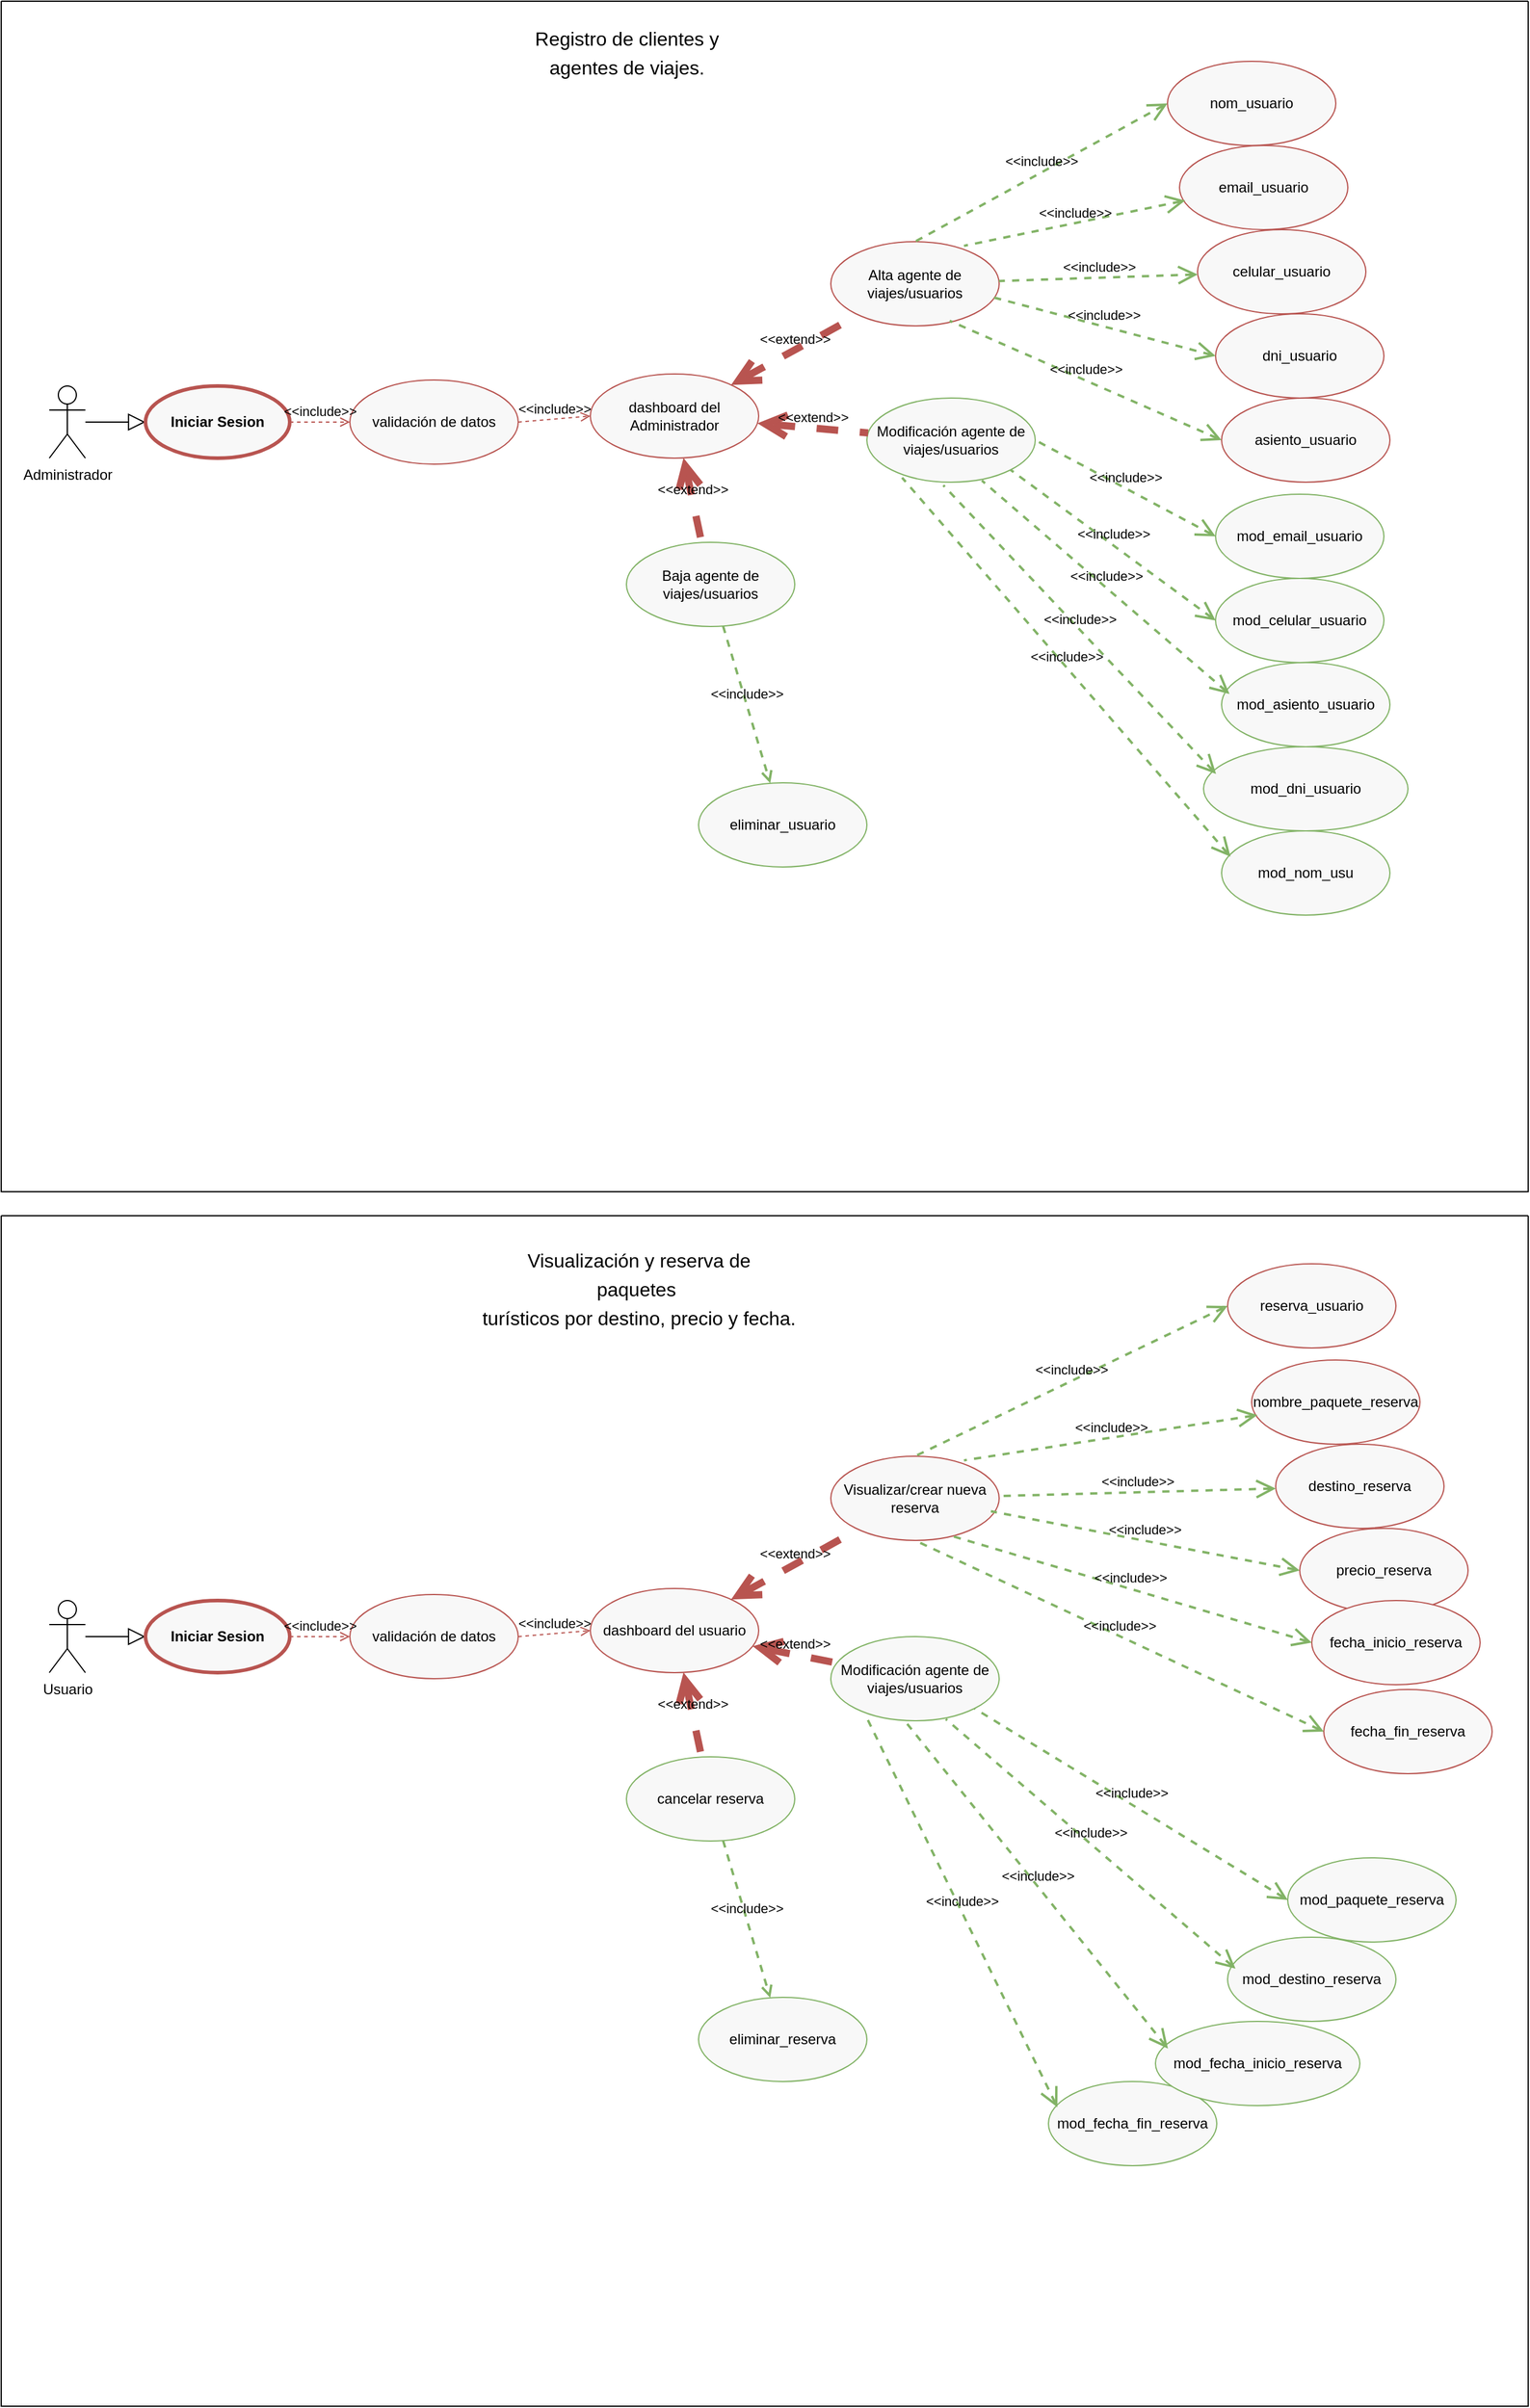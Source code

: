 <mxfile version="26.2.2">
  <diagram name="Página-1" id="8isL4cLszHmbrMv80ySs">
    <mxGraphModel dx="2678" dy="1563" grid="1" gridSize="10" guides="1" tooltips="1" connect="1" arrows="1" fold="1" page="1" pageScale="1" pageWidth="1169" pageHeight="827" math="0" shadow="0">
      <root>
        <mxCell id="0" />
        <mxCell id="1" parent="0" />
        <mxCell id="1C6wfMV_7ukv7tD5FDH1-3" value="asiento_usuario" style="ellipse;whiteSpace=wrap;html=1;fillColor=#F8F8F8;strokeColor=#b85450;" vertex="1" parent="1">
          <mxGeometry x="165" y="130" width="140" height="70" as="geometry" />
        </mxCell>
        <mxCell id="1C6wfMV_7ukv7tD5FDH1-4" value="mod_nom_usu" style="ellipse;whiteSpace=wrap;html=1;fillColor=#F8F8F8;strokeColor=#82b366;" vertex="1" parent="1">
          <mxGeometry x="165" y="490" width="140" height="70" as="geometry" />
        </mxCell>
        <mxCell id="1C6wfMV_7ukv7tD5FDH1-5" value="mod_email_usuario" style="ellipse;whiteSpace=wrap;html=1;fillColor=#F8F8F8;strokeColor=#82b366;" vertex="1" parent="1">
          <mxGeometry x="160" y="210" width="140" height="70" as="geometry" />
        </mxCell>
        <mxCell id="1C6wfMV_7ukv7tD5FDH1-6" value="mod_celular_usuario" style="ellipse;whiteSpace=wrap;html=1;fillColor=#F8F8F8;strokeColor=#82b366;" vertex="1" parent="1">
          <mxGeometry x="160" y="280" width="140" height="70" as="geometry" />
        </mxCell>
        <mxCell id="1C6wfMV_7ukv7tD5FDH1-7" value="mod_&lt;span style=&quot;color: rgba(0, 0, 0, 0); font-family: monospace; font-size: 0px; text-align: start; text-wrap-mode: nowrap;&quot;&gt;%3CmxGraphModel%3E%3Croot%3E%3CmxCell%20id%3D%220%22%2F%3E%3CmxCell%20id%3D%221%22%20parent%3D%220%22%2F%3E%3CmxCell%20id%3D%222%22%20value%3D%22ver_asientos_disponibles%22%20style%3D%22ellipse%3BwhiteSpace%3Dwrap%3Bhtml%3D1%3B%22%20vertex%3D%221%22%20parent%3D%221%22%3E%3CmxGeometry%20x%3D%22200%22%20y%3D%22860%22%20width%3D%22140%22%20height%3D%2270%22%20as%3D%22geometry%22%2F%3E%3C%2FmxCell%3E%3CmxCell%20id%3D%223%22%20value%3D%22%26amp%3Blt%3B%26amp%3Blt%3Binclude%26amp%3Bgt%3B%26amp%3Bgt%3B%22%20style%3D%22html%3D1%3BverticalAlign%3Dbottom%3BlabelBackgroundColor%3Dnone%3BendArrow%3Dopen%3BendFill%3D0%3Bdashed%3D1%3Brounded%3D0%3BexitX%3D0%3BexitY%3D0.5%3BexitDx%3D0%3BexitDy%3D0%3BentryX%3D1%3BentryY%3D0.5%3BentryDx%3D0%3BentryDy%3D0%3B%22%20edge%3D%221%22%20source%3D%222%22%20parent%3D%221%22%3E%3CmxGeometry%20width%3D%22160%22%20relative%3D%221%22%20as%3D%22geometry%22%3E%3CmxPoint%20x%3D%22-190%22%20y%3D%22730%22%20as%3D%22sourcePoint%22%2F%3E%3CmxPoint%20x%3D%22110%22%20y%3D%22865%22%20as%3D%22targetPoint%22%2F%3E%3C%2FmxGeometry%3E%3C%2FmxCell%3E%3C%2Froot%3E%3C%2FmxGraphModel%3E&lt;/span&gt;asiento_usuario" style="ellipse;whiteSpace=wrap;html=1;fillColor=#F8F8F8;strokeColor=#82b366;" vertex="1" parent="1">
          <mxGeometry x="165" y="350" width="140" height="70" as="geometry" />
        </mxCell>
        <mxCell id="1C6wfMV_7ukv7tD5FDH1-8" value="mod_dni_usuario" style="ellipse;whiteSpace=wrap;html=1;fillColor=#F8F8F8;strokeColor=#82b366;" vertex="1" parent="1">
          <mxGeometry x="150" y="420" width="170" height="70" as="geometry" />
        </mxCell>
        <mxCell id="1C6wfMV_7ukv7tD5FDH1-44" value="nom_usuario" style="ellipse;whiteSpace=wrap;html=1;fillColor=#F8F8F8;strokeColor=#b85450;" vertex="1" parent="1">
          <mxGeometry x="120" y="-150" width="140" height="70" as="geometry" />
        </mxCell>
        <mxCell id="1C6wfMV_7ukv7tD5FDH1-45" value="email_usuario" style="ellipse;whiteSpace=wrap;html=1;fillColor=#F8F8F8;strokeColor=#b85450;" vertex="1" parent="1">
          <mxGeometry x="130" y="-80" width="140" height="70" as="geometry" />
        </mxCell>
        <mxCell id="1C6wfMV_7ukv7tD5FDH1-47" value="celular_usuario" style="ellipse;whiteSpace=wrap;html=1;fillColor=#F8F8F8;strokeColor=#b85450;" vertex="1" parent="1">
          <mxGeometry x="145" y="-10" width="140" height="70" as="geometry" />
        </mxCell>
        <mxCell id="1C6wfMV_7ukv7tD5FDH1-49" value="dni_usuario" style="ellipse;whiteSpace=wrap;html=1;fillColor=#F8F8F8;strokeColor=#b85450;" vertex="1" parent="1">
          <mxGeometry x="160" y="60" width="140" height="70" as="geometry" />
        </mxCell>
        <mxCell id="1C6wfMV_7ukv7tD5FDH1-61" value="" style="edgeStyle=none;html=1;endArrow=block;endFill=0;endSize=12;verticalAlign=bottom;rounded=0;entryX=0;entryY=0.5;entryDx=0;entryDy=0;" edge="1" parent="1" source="1C6wfMV_7ukv7tD5FDH1-63" target="1C6wfMV_7ukv7tD5FDH1-60">
          <mxGeometry width="160" relative="1" as="geometry">
            <mxPoint x="-770" y="300" as="sourcePoint" />
            <mxPoint x="-610" y="300" as="targetPoint" />
          </mxGeometry>
        </mxCell>
        <mxCell id="1C6wfMV_7ukv7tD5FDH1-63" value="Administrador" style="shape=umlActor;html=1;verticalLabelPosition=bottom;verticalAlign=top;align=center;" vertex="1" parent="1">
          <mxGeometry x="-810" y="120" width="30" height="60" as="geometry" />
        </mxCell>
        <mxCell id="1C6wfMV_7ukv7tD5FDH1-64" value="" style="swimlane;startSize=0;fillColor=#FFFFFF;" vertex="1" parent="1">
          <mxGeometry x="-850" y="-200" width="1270" height="990" as="geometry" />
        </mxCell>
        <mxCell id="1C6wfMV_7ukv7tD5FDH1-60" value="Iniciar Sesion" style="shape=ellipse;html=1;strokeWidth=3;fontStyle=1;whiteSpace=wrap;align=center;perimeter=ellipsePerimeter;fillColor=#F8F8F8;strokeColor=#b85450;" vertex="1" parent="1C6wfMV_7ukv7tD5FDH1-64">
          <mxGeometry x="120" y="320" width="120" height="60" as="geometry" />
        </mxCell>
        <mxCell id="1C6wfMV_7ukv7tD5FDH1-52" value="validación de datos" style="ellipse;whiteSpace=wrap;html=1;fillColor=#F8F8F8;strokeColor=#b85450;" vertex="1" parent="1C6wfMV_7ukv7tD5FDH1-64">
          <mxGeometry x="290" y="315" width="140" height="70" as="geometry" />
        </mxCell>
        <mxCell id="1C6wfMV_7ukv7tD5FDH1-53" value="&amp;lt;&amp;lt;include&amp;gt;&amp;gt;" style="edgeStyle=none;html=1;endArrow=open;verticalAlign=bottom;dashed=1;labelBackgroundColor=none;rounded=0;exitX=1;exitY=0.5;exitDx=0;exitDy=0;entryX=0;entryY=0.5;entryDx=0;entryDy=0;fillColor=#F8F0ED;strokeColor=#b85450;" edge="1" parent="1C6wfMV_7ukv7tD5FDH1-64" source="1C6wfMV_7ukv7tD5FDH1-60" target="1C6wfMV_7ukv7tD5FDH1-52">
          <mxGeometry width="160" relative="1" as="geometry">
            <mxPoint x="340" y="520" as="sourcePoint" />
            <mxPoint x="500" y="520" as="targetPoint" />
          </mxGeometry>
        </mxCell>
        <mxCell id="1C6wfMV_7ukv7tD5FDH1-55" value="dashboard del Administrador" style="ellipse;whiteSpace=wrap;html=1;fillColor=#F8F8F8;strokeColor=#b85450;" vertex="1" parent="1C6wfMV_7ukv7tD5FDH1-64">
          <mxGeometry x="490" y="310" width="140" height="70" as="geometry" />
        </mxCell>
        <mxCell id="1C6wfMV_7ukv7tD5FDH1-54" value="&amp;lt;&amp;lt;include&amp;gt;&amp;gt;" style="edgeStyle=none;html=1;endArrow=open;verticalAlign=bottom;dashed=1;labelBackgroundColor=none;rounded=0;exitX=1;exitY=0.5;exitDx=0;exitDy=0;entryX=0;entryY=0.5;entryDx=0;entryDy=0;fillColor=#F8F0ED;strokeColor=#b85450;" edge="1" parent="1C6wfMV_7ukv7tD5FDH1-64" source="1C6wfMV_7ukv7tD5FDH1-52" target="1C6wfMV_7ukv7tD5FDH1-55">
          <mxGeometry width="160" relative="1" as="geometry">
            <mxPoint x="460" y="450" as="sourcePoint" />
            <mxPoint x="620" y="450" as="targetPoint" />
          </mxGeometry>
        </mxCell>
        <mxCell id="1C6wfMV_7ukv7tD5FDH1-9" value="eliminar_usuario" style="ellipse;whiteSpace=wrap;html=1;fillColor=#F8F8F8;strokeColor=#82b366;" vertex="1" parent="1C6wfMV_7ukv7tD5FDH1-64">
          <mxGeometry x="580" y="650" width="140" height="70" as="geometry" />
        </mxCell>
        <mxCell id="1C6wfMV_7ukv7tD5FDH1-2" value="Baja agente de viajes/usuarios" style="ellipse;whiteSpace=wrap;html=1;fillColor=#F8F8F8;strokeColor=#82b366;" vertex="1" parent="1C6wfMV_7ukv7tD5FDH1-64">
          <mxGeometry x="520" y="450" width="140" height="70" as="geometry" />
        </mxCell>
        <mxCell id="1C6wfMV_7ukv7tD5FDH1-10" value="&amp;lt;&amp;lt;include&amp;gt;&amp;gt;" style="edgeStyle=none;html=1;endArrow=open;verticalAlign=bottom;dashed=1;labelBackgroundColor=none;rounded=0;fillColor=#F8F8F8;strokeColor=#82b366;strokeWidth=2;" edge="1" parent="1C6wfMV_7ukv7tD5FDH1-64" source="1C6wfMV_7ukv7tD5FDH1-2" target="1C6wfMV_7ukv7tD5FDH1-9">
          <mxGeometry width="160" relative="1" as="geometry">
            <mxPoint x="470" y="600" as="sourcePoint" />
            <mxPoint x="630" y="600" as="targetPoint" />
          </mxGeometry>
        </mxCell>
        <mxCell id="1C6wfMV_7ukv7tD5FDH1-39" value="Alta agente de viajes/usuarios" style="ellipse;whiteSpace=wrap;html=1;fillColor=#F8F8F8;strokeColor=#b85450;" vertex="1" parent="1C6wfMV_7ukv7tD5FDH1-64">
          <mxGeometry x="690" y="200" width="140" height="70" as="geometry" />
        </mxCell>
        <mxCell id="1C6wfMV_7ukv7tD5FDH1-51" value="&amp;lt;&amp;lt;extend&amp;gt;&amp;gt;" style="edgeStyle=none;html=1;startArrow=open;endArrow=none;startSize=12;verticalAlign=bottom;dashed=1;labelBackgroundColor=none;rounded=0;fillColor=#F8F0ED;strokeColor=#b85450;strokeWidth=6;" edge="1" parent="1C6wfMV_7ukv7tD5FDH1-64" source="1C6wfMV_7ukv7tD5FDH1-55" target="1C6wfMV_7ukv7tD5FDH1-39">
          <mxGeometry width="160" relative="1" as="geometry">
            <mxPoint x="460" y="470" as="sourcePoint" />
            <mxPoint x="620" y="470" as="targetPoint" />
          </mxGeometry>
        </mxCell>
        <mxCell id="1C6wfMV_7ukv7tD5FDH1-1" value="Modificación agente de&lt;div&gt;viajes/usuarios&lt;/div&gt;" style="ellipse;whiteSpace=wrap;html=1;fillColor=#F8F8F8;strokeColor=#82b366;" vertex="1" parent="1C6wfMV_7ukv7tD5FDH1-64">
          <mxGeometry x="720" y="330" width="140" height="70" as="geometry" />
        </mxCell>
        <mxCell id="1C6wfMV_7ukv7tD5FDH1-103" value="&amp;lt;&amp;lt;extend&amp;gt;&amp;gt;" style="edgeStyle=none;html=1;startArrow=open;endArrow=none;startSize=12;verticalAlign=bottom;dashed=1;labelBackgroundColor=none;rounded=0;fillColor=#F8F0ED;strokeColor=#b85450;strokeWidth=6;" edge="1" parent="1C6wfMV_7ukv7tD5FDH1-64" source="1C6wfMV_7ukv7tD5FDH1-55" target="1C6wfMV_7ukv7tD5FDH1-2">
          <mxGeometry width="160" relative="1" as="geometry">
            <mxPoint x="687" y="360" as="sourcePoint" />
            <mxPoint x="560" y="479" as="targetPoint" />
          </mxGeometry>
        </mxCell>
        <mxCell id="1C6wfMV_7ukv7tD5FDH1-104" value="&amp;lt;&amp;lt;extend&amp;gt;&amp;gt;" style="edgeStyle=none;html=1;startArrow=open;endArrow=none;startSize=12;verticalAlign=bottom;dashed=1;labelBackgroundColor=none;rounded=0;fillColor=#F8F0ED;strokeColor=#b85450;strokeWidth=6;" edge="1" parent="1C6wfMV_7ukv7tD5FDH1-64" source="1C6wfMV_7ukv7tD5FDH1-55" target="1C6wfMV_7ukv7tD5FDH1-1">
          <mxGeometry width="160" relative="1" as="geometry">
            <mxPoint x="730" y="205" as="sourcePoint" />
            <mxPoint x="603" y="324" as="targetPoint" />
          </mxGeometry>
        </mxCell>
        <mxCell id="1C6wfMV_7ukv7tD5FDH1-65" value="&lt;span style=&quot;font-size:12.0pt;mso-bidi-font-size:&lt;br/&gt;11.0pt;line-height:150%;font-family:&amp;quot;Arial&amp;quot;,sans-serif;mso-fareast-font-family:&lt;br/&gt;&amp;quot;MS Mincho&amp;quot;;mso-fareast-theme-font:minor-fareast;mso-ansi-language:EN-US;&lt;br/&gt;mso-fareast-language:EN-US;mso-bidi-language:AR-SA&quot; lang=&quot;EN-US&quot;&gt;Registro de clientes y&lt;br/&gt;agentes de viajes.&lt;/span&gt;" style="text;html=1;align=center;verticalAlign=middle;resizable=0;points=[];autosize=1;strokeColor=none;fillColor=none;" vertex="1" parent="1">
          <mxGeometry x="-420" y="-187" width="180" height="60" as="geometry" />
        </mxCell>
        <mxCell id="1C6wfMV_7ukv7tD5FDH1-14" value="&amp;lt;&amp;lt;include&amp;gt;&amp;gt;" style="edgeStyle=none;html=1;startArrow=open;endArrow=none;startSize=12;verticalAlign=bottom;dashed=1;labelBackgroundColor=none;rounded=0;fillColor=#F8F8F8;strokeColor=#82b366;strokeWidth=2;entryX=0.209;entryY=0.946;entryDx=0;entryDy=0;entryPerimeter=0;exitX=0.053;exitY=0.306;exitDx=0;exitDy=0;exitPerimeter=0;" edge="1" parent="1" source="1C6wfMV_7ukv7tD5FDH1-4" target="1C6wfMV_7ukv7tD5FDH1-1">
          <mxGeometry width="160" relative="1" as="geometry">
            <mxPoint x="-110" y="455" as="sourcePoint" />
            <mxPoint x="10" y="510" as="targetPoint" />
          </mxGeometry>
        </mxCell>
        <mxCell id="1C6wfMV_7ukv7tD5FDH1-105" value="&amp;lt;&amp;lt;include&amp;gt;&amp;gt;" style="edgeStyle=none;html=1;startArrow=open;endArrow=none;startSize=12;verticalAlign=bottom;dashed=1;labelBackgroundColor=none;rounded=0;fillColor=#F8F8F8;strokeColor=#82b366;strokeWidth=2;entryX=0.454;entryY=1.037;entryDx=0;entryDy=0;entryPerimeter=0;exitX=0.061;exitY=0.323;exitDx=0;exitDy=0;exitPerimeter=0;" edge="1" parent="1" source="1C6wfMV_7ukv7tD5FDH1-8" target="1C6wfMV_7ukv7tD5FDH1-1">
          <mxGeometry width="160" relative="1" as="geometry">
            <mxPoint x="160" y="430" as="sourcePoint" />
            <mxPoint x="-50" y="150" as="targetPoint" />
          </mxGeometry>
        </mxCell>
        <mxCell id="1C6wfMV_7ukv7tD5FDH1-106" value="&amp;lt;&amp;lt;include&amp;gt;&amp;gt;" style="edgeStyle=none;html=1;startArrow=open;endArrow=none;startSize=12;verticalAlign=bottom;dashed=1;labelBackgroundColor=none;rounded=0;fillColor=#F8F8F8;strokeColor=#82b366;strokeWidth=2;entryX=0.683;entryY=0.98;entryDx=0;entryDy=0;entryPerimeter=0;exitX=0.047;exitY=0.374;exitDx=0;exitDy=0;exitPerimeter=0;" edge="1" parent="1" source="1C6wfMV_7ukv7tD5FDH1-7" target="1C6wfMV_7ukv7tD5FDH1-1">
          <mxGeometry width="160" relative="1" as="geometry">
            <mxPoint x="263" y="515" as="sourcePoint" />
            <mxPoint y="160" as="targetPoint" />
          </mxGeometry>
        </mxCell>
        <mxCell id="1C6wfMV_7ukv7tD5FDH1-107" value="&amp;lt;&amp;lt;include&amp;gt;&amp;gt;" style="edgeStyle=none;html=1;startArrow=open;endArrow=none;startSize=12;verticalAlign=bottom;dashed=1;labelBackgroundColor=none;rounded=0;fillColor=#F8F8F8;strokeColor=#82b366;strokeWidth=2;entryX=1;entryY=1;entryDx=0;entryDy=0;exitX=0;exitY=0.5;exitDx=0;exitDy=0;" edge="1" parent="1" source="1C6wfMV_7ukv7tD5FDH1-6" target="1C6wfMV_7ukv7tD5FDH1-1">
          <mxGeometry width="160" relative="1" as="geometry">
            <mxPoint x="202" y="541" as="sourcePoint" />
            <mxPoint x="-61" y="186" as="targetPoint" />
          </mxGeometry>
        </mxCell>
        <mxCell id="1C6wfMV_7ukv7tD5FDH1-108" value="&amp;lt;&amp;lt;include&amp;gt;&amp;gt;" style="edgeStyle=none;html=1;startArrow=open;endArrow=none;startSize=12;verticalAlign=bottom;dashed=1;labelBackgroundColor=none;rounded=0;fillColor=#F8F8F8;strokeColor=#82b366;strokeWidth=2;entryX=1;entryY=0.5;entryDx=0;entryDy=0;exitX=0;exitY=0.5;exitDx=0;exitDy=0;" edge="1" parent="1" source="1C6wfMV_7ukv7tD5FDH1-5" target="1C6wfMV_7ukv7tD5FDH1-1">
          <mxGeometry width="160" relative="1" as="geometry">
            <mxPoint x="212" y="551" as="sourcePoint" />
            <mxPoint x="-51" y="196" as="targetPoint" />
          </mxGeometry>
        </mxCell>
        <mxCell id="1C6wfMV_7ukv7tD5FDH1-110" value="&amp;lt;&amp;lt;include&amp;gt;&amp;gt;" style="edgeStyle=none;html=1;startArrow=open;endArrow=none;startSize=12;verticalAlign=bottom;dashed=1;labelBackgroundColor=none;rounded=0;fillColor=#F8F8F8;strokeColor=#82b366;strokeWidth=2;entryX=0.951;entryY=0.654;entryDx=0;entryDy=0;exitX=0;exitY=0.5;exitDx=0;exitDy=0;entryPerimeter=0;" edge="1" parent="1" source="1C6wfMV_7ukv7tD5FDH1-49" target="1C6wfMV_7ukv7tD5FDH1-39">
          <mxGeometry width="160" relative="1" as="geometry">
            <mxPoint x="130" y="30" as="sourcePoint" />
            <mxPoint x="-20" y="-50" as="targetPoint" />
          </mxGeometry>
        </mxCell>
        <mxCell id="1C6wfMV_7ukv7tD5FDH1-111" value="&amp;lt;&amp;lt;include&amp;gt;&amp;gt;" style="edgeStyle=none;html=1;startArrow=open;endArrow=none;startSize=12;verticalAlign=bottom;dashed=1;labelBackgroundColor=none;rounded=0;fillColor=#F8F8F8;strokeColor=#82b366;strokeWidth=2;" edge="1" parent="1" source="1C6wfMV_7ukv7tD5FDH1-47" target="1C6wfMV_7ukv7tD5FDH1-39">
          <mxGeometry width="160" relative="1" as="geometry">
            <mxPoint x="140" y="40" as="sourcePoint" />
            <mxPoint x="-10" y="-40" as="targetPoint" />
          </mxGeometry>
        </mxCell>
        <mxCell id="1C6wfMV_7ukv7tD5FDH1-112" value="&amp;lt;&amp;lt;include&amp;gt;&amp;gt;" style="edgeStyle=none;html=1;startArrow=open;endArrow=none;startSize=12;verticalAlign=bottom;dashed=1;labelBackgroundColor=none;rounded=0;fillColor=#F8F8F8;strokeColor=#82b366;strokeWidth=2;entryX=0.706;entryY=0.94;entryDx=0;entryDy=0;exitX=0;exitY=0.5;exitDx=0;exitDy=0;entryPerimeter=0;" edge="1" parent="1" source="1C6wfMV_7ukv7tD5FDH1-3" target="1C6wfMV_7ukv7tD5FDH1-39">
          <mxGeometry width="160" relative="1" as="geometry">
            <mxPoint x="130" y="140" as="sourcePoint" />
            <mxPoint x="-20" y="60" as="targetPoint" />
          </mxGeometry>
        </mxCell>
        <mxCell id="1C6wfMV_7ukv7tD5FDH1-109" value="&amp;lt;&amp;lt;include&amp;gt;&amp;gt;" style="edgeStyle=none;html=1;startArrow=open;endArrow=none;startSize=12;verticalAlign=bottom;dashed=1;labelBackgroundColor=none;rounded=0;fillColor=#F8F8F8;strokeColor=#82b366;strokeWidth=2;entryX=0.791;entryY=0.049;entryDx=0;entryDy=0;exitX=0.034;exitY=0.654;exitDx=0;exitDy=0;entryPerimeter=0;exitPerimeter=0;" edge="1" parent="1" source="1C6wfMV_7ukv7tD5FDH1-45" target="1C6wfMV_7ukv7tD5FDH1-39">
          <mxGeometry width="160" relative="1" as="geometry">
            <mxPoint x="120" y="20" as="sourcePoint" />
            <mxPoint x="-30" y="-60" as="targetPoint" />
          </mxGeometry>
        </mxCell>
        <mxCell id="1C6wfMV_7ukv7tD5FDH1-113" value="&amp;lt;&amp;lt;include&amp;gt;&amp;gt;" style="edgeStyle=none;html=1;startArrow=open;endArrow=none;startSize=12;verticalAlign=bottom;dashed=1;labelBackgroundColor=none;rounded=0;fillColor=#F8F8F8;strokeColor=#82b366;strokeWidth=2;entryX=0.5;entryY=0;entryDx=0;entryDy=0;exitX=0;exitY=0.5;exitDx=0;exitDy=0;" edge="1" parent="1" source="1C6wfMV_7ukv7tD5FDH1-44" target="1C6wfMV_7ukv7tD5FDH1-39">
          <mxGeometry width="160" relative="1" as="geometry">
            <mxPoint x="160" y="60" as="sourcePoint" />
            <mxPoint x="10" y="-20" as="targetPoint" />
          </mxGeometry>
        </mxCell>
        <mxCell id="1C6wfMV_7ukv7tD5FDH1-124" value="" style="edgeStyle=none;html=1;endArrow=block;endFill=0;endSize=12;verticalAlign=bottom;rounded=0;entryX=0;entryY=0.5;entryDx=0;entryDy=0;" edge="1" parent="1" source="1C6wfMV_7ukv7tD5FDH1-125" target="1C6wfMV_7ukv7tD5FDH1-127">
          <mxGeometry width="160" relative="1" as="geometry">
            <mxPoint x="-770" y="1310" as="sourcePoint" />
            <mxPoint x="-610" y="1310" as="targetPoint" />
          </mxGeometry>
        </mxCell>
        <mxCell id="1C6wfMV_7ukv7tD5FDH1-125" value="Usuario" style="shape=umlActor;html=1;verticalLabelPosition=bottom;verticalAlign=top;align=center;" vertex="1" parent="1">
          <mxGeometry x="-810" y="1130" width="30" height="60" as="geometry" />
        </mxCell>
        <mxCell id="1C6wfMV_7ukv7tD5FDH1-126" value="" style="swimlane;startSize=0;fillColor=#FFFFFF;" vertex="1" parent="1">
          <mxGeometry x="-850" y="810" width="1270" height="990" as="geometry" />
        </mxCell>
        <mxCell id="1C6wfMV_7ukv7tD5FDH1-127" value="Iniciar Sesion" style="shape=ellipse;html=1;strokeWidth=3;fontStyle=1;whiteSpace=wrap;align=center;perimeter=ellipsePerimeter;fillColor=#F8F8F8;strokeColor=#b85450;" vertex="1" parent="1C6wfMV_7ukv7tD5FDH1-126">
          <mxGeometry x="120" y="320" width="120" height="60" as="geometry" />
        </mxCell>
        <mxCell id="1C6wfMV_7ukv7tD5FDH1-128" value="validación de datos" style="ellipse;whiteSpace=wrap;html=1;fillColor=#F8F8F8;strokeColor=#b85450;" vertex="1" parent="1C6wfMV_7ukv7tD5FDH1-126">
          <mxGeometry x="290" y="315" width="140" height="70" as="geometry" />
        </mxCell>
        <mxCell id="1C6wfMV_7ukv7tD5FDH1-129" value="&amp;lt;&amp;lt;include&amp;gt;&amp;gt;" style="edgeStyle=none;html=1;endArrow=open;verticalAlign=bottom;dashed=1;labelBackgroundColor=none;rounded=0;exitX=1;exitY=0.5;exitDx=0;exitDy=0;entryX=0;entryY=0.5;entryDx=0;entryDy=0;fillColor=#F8F0ED;strokeColor=#b85450;" edge="1" parent="1C6wfMV_7ukv7tD5FDH1-126" source="1C6wfMV_7ukv7tD5FDH1-127" target="1C6wfMV_7ukv7tD5FDH1-128">
          <mxGeometry width="160" relative="1" as="geometry">
            <mxPoint x="340" y="520" as="sourcePoint" />
            <mxPoint x="500" y="520" as="targetPoint" />
          </mxGeometry>
        </mxCell>
        <mxCell id="1C6wfMV_7ukv7tD5FDH1-130" value="dashboard del usuario" style="ellipse;whiteSpace=wrap;html=1;fillColor=#F8F8F8;strokeColor=#b85450;" vertex="1" parent="1C6wfMV_7ukv7tD5FDH1-126">
          <mxGeometry x="490" y="310" width="140" height="70" as="geometry" />
        </mxCell>
        <mxCell id="1C6wfMV_7ukv7tD5FDH1-131" value="&amp;lt;&amp;lt;include&amp;gt;&amp;gt;" style="edgeStyle=none;html=1;endArrow=open;verticalAlign=bottom;dashed=1;labelBackgroundColor=none;rounded=0;exitX=1;exitY=0.5;exitDx=0;exitDy=0;entryX=0;entryY=0.5;entryDx=0;entryDy=0;fillColor=#F8F0ED;strokeColor=#b85450;" edge="1" parent="1C6wfMV_7ukv7tD5FDH1-126" source="1C6wfMV_7ukv7tD5FDH1-128" target="1C6wfMV_7ukv7tD5FDH1-130">
          <mxGeometry width="160" relative="1" as="geometry">
            <mxPoint x="460" y="450" as="sourcePoint" />
            <mxPoint x="620" y="450" as="targetPoint" />
          </mxGeometry>
        </mxCell>
        <mxCell id="1C6wfMV_7ukv7tD5FDH1-132" value="eliminar_reserva" style="ellipse;whiteSpace=wrap;html=1;fillColor=#F8F8F8;strokeColor=#82b366;" vertex="1" parent="1C6wfMV_7ukv7tD5FDH1-126">
          <mxGeometry x="580" y="650" width="140" height="70" as="geometry" />
        </mxCell>
        <mxCell id="1C6wfMV_7ukv7tD5FDH1-133" value="cancelar reserva" style="ellipse;whiteSpace=wrap;html=1;fillColor=#F8F8F8;strokeColor=#82b366;" vertex="1" parent="1C6wfMV_7ukv7tD5FDH1-126">
          <mxGeometry x="520" y="450" width="140" height="70" as="geometry" />
        </mxCell>
        <mxCell id="1C6wfMV_7ukv7tD5FDH1-134" value="&amp;lt;&amp;lt;include&amp;gt;&amp;gt;" style="edgeStyle=none;html=1;endArrow=open;verticalAlign=bottom;dashed=1;labelBackgroundColor=none;rounded=0;fillColor=#F8F8F8;strokeColor=#82b366;strokeWidth=2;" edge="1" parent="1C6wfMV_7ukv7tD5FDH1-126" source="1C6wfMV_7ukv7tD5FDH1-133" target="1C6wfMV_7ukv7tD5FDH1-132">
          <mxGeometry width="160" relative="1" as="geometry">
            <mxPoint x="470" y="600" as="sourcePoint" />
            <mxPoint x="630" y="600" as="targetPoint" />
          </mxGeometry>
        </mxCell>
        <mxCell id="1C6wfMV_7ukv7tD5FDH1-135" value="Visualizar/crear nueva reserva" style="ellipse;whiteSpace=wrap;html=1;fillColor=#F8F8F8;strokeColor=#b85450;" vertex="1" parent="1C6wfMV_7ukv7tD5FDH1-126">
          <mxGeometry x="690" y="200" width="140" height="70" as="geometry" />
        </mxCell>
        <mxCell id="1C6wfMV_7ukv7tD5FDH1-136" value="&amp;lt;&amp;lt;extend&amp;gt;&amp;gt;" style="edgeStyle=none;html=1;startArrow=open;endArrow=none;startSize=12;verticalAlign=bottom;dashed=1;labelBackgroundColor=none;rounded=0;fillColor=#F8F0ED;strokeColor=#b85450;strokeWidth=6;" edge="1" parent="1C6wfMV_7ukv7tD5FDH1-126" source="1C6wfMV_7ukv7tD5FDH1-130" target="1C6wfMV_7ukv7tD5FDH1-135">
          <mxGeometry width="160" relative="1" as="geometry">
            <mxPoint x="460" y="470" as="sourcePoint" />
            <mxPoint x="620" y="470" as="targetPoint" />
          </mxGeometry>
        </mxCell>
        <mxCell id="1C6wfMV_7ukv7tD5FDH1-137" value="Modificación agente de&lt;div&gt;viajes/usuarios&lt;/div&gt;" style="ellipse;whiteSpace=wrap;html=1;fillColor=#F8F8F8;strokeColor=#82b366;" vertex="1" parent="1C6wfMV_7ukv7tD5FDH1-126">
          <mxGeometry x="690" y="350" width="140" height="70" as="geometry" />
        </mxCell>
        <mxCell id="1C6wfMV_7ukv7tD5FDH1-138" value="&amp;lt;&amp;lt;extend&amp;gt;&amp;gt;" style="edgeStyle=none;html=1;startArrow=open;endArrow=none;startSize=12;verticalAlign=bottom;dashed=1;labelBackgroundColor=none;rounded=0;fillColor=#F8F0ED;strokeColor=#b85450;strokeWidth=6;" edge="1" parent="1C6wfMV_7ukv7tD5FDH1-126" source="1C6wfMV_7ukv7tD5FDH1-130" target="1C6wfMV_7ukv7tD5FDH1-133">
          <mxGeometry width="160" relative="1" as="geometry">
            <mxPoint x="687" y="360" as="sourcePoint" />
            <mxPoint x="560" y="479" as="targetPoint" />
          </mxGeometry>
        </mxCell>
        <mxCell id="1C6wfMV_7ukv7tD5FDH1-139" value="&amp;lt;&amp;lt;extend&amp;gt;&amp;gt;" style="edgeStyle=none;html=1;startArrow=open;endArrow=none;startSize=12;verticalAlign=bottom;dashed=1;labelBackgroundColor=none;rounded=0;fillColor=#F8F0ED;strokeColor=#b85450;strokeWidth=6;" edge="1" parent="1C6wfMV_7ukv7tD5FDH1-126" source="1C6wfMV_7ukv7tD5FDH1-130" target="1C6wfMV_7ukv7tD5FDH1-137">
          <mxGeometry width="160" relative="1" as="geometry">
            <mxPoint x="730" y="205" as="sourcePoint" />
            <mxPoint x="603" y="324" as="targetPoint" />
          </mxGeometry>
        </mxCell>
        <mxCell id="1C6wfMV_7ukv7tD5FDH1-140" value="&lt;span style=&quot;font-size:12.0pt;mso-bidi-font-size:&lt;br/&gt;11.0pt;line-height:150%;font-family:&amp;quot;Arial&amp;quot;,sans-serif;mso-fareast-font-family:&lt;br/&gt;&amp;quot;MS Mincho&amp;quot;;mso-fareast-theme-font:minor-fareast;mso-ansi-language:EN-US;&lt;br/&gt;mso-fareast-language:EN-US;mso-bidi-language:AR-SA&quot; lang=&quot;EN-US&quot;&gt;Visualización y reserva de&lt;br/&gt;paquetes&amp;nbsp;&lt;/span&gt;&lt;div&gt;&lt;span style=&quot;font-size:12.0pt;mso-bidi-font-size:&lt;br/&gt;11.0pt;line-height:150%;font-family:&amp;quot;Arial&amp;quot;,sans-serif;mso-fareast-font-family:&lt;br/&gt;&amp;quot;MS Mincho&amp;quot;;mso-fareast-theme-font:minor-fareast;mso-ansi-language:EN-US;&lt;br/&gt;mso-fareast-language:EN-US;mso-bidi-language:AR-SA&quot; lang=&quot;EN-US&quot;&gt;turísticos por destino, precio y fecha.&lt;br&gt;&lt;br/&gt;&lt;br&gt;&lt;br/&gt;&lt;/span&gt;&lt;/div&gt;" style="text;html=1;align=center;verticalAlign=middle;resizable=0;points=[];autosize=1;strokeColor=none;fillColor=none;" vertex="1" parent="1C6wfMV_7ukv7tD5FDH1-126">
          <mxGeometry x="390" y="17" width="280" height="160" as="geometry" />
        </mxCell>
        <mxCell id="1C6wfMV_7ukv7tD5FDH1-120" value="reserva_usuario" style="ellipse;whiteSpace=wrap;html=1;fillColor=#F8F8F8;strokeColor=#b85450;" vertex="1" parent="1C6wfMV_7ukv7tD5FDH1-126">
          <mxGeometry x="1020" y="40" width="140" height="70" as="geometry" />
        </mxCell>
        <mxCell id="1C6wfMV_7ukv7tD5FDH1-150" value="&amp;lt;&amp;lt;include&amp;gt;&amp;gt;" style="edgeStyle=none;html=1;startArrow=open;endArrow=none;startSize=12;verticalAlign=bottom;dashed=1;labelBackgroundColor=none;rounded=0;fillColor=#F8F8F8;strokeColor=#82b366;strokeWidth=2;entryX=0.5;entryY=0;entryDx=0;entryDy=0;exitX=0;exitY=0.5;exitDx=0;exitDy=0;" edge="1" parent="1C6wfMV_7ukv7tD5FDH1-126" source="1C6wfMV_7ukv7tD5FDH1-120" target="1C6wfMV_7ukv7tD5FDH1-135">
          <mxGeometry width="160" relative="1" as="geometry">
            <mxPoint x="1010" y="260" as="sourcePoint" />
            <mxPoint x="860" y="180" as="targetPoint" />
          </mxGeometry>
        </mxCell>
        <mxCell id="1C6wfMV_7ukv7tD5FDH1-121" value="nombre_paquete_reserva" style="ellipse;whiteSpace=wrap;html=1;fillColor=#F8F8F8;strokeColor=#b85450;" vertex="1" parent="1C6wfMV_7ukv7tD5FDH1-126">
          <mxGeometry x="1040" y="120" width="140" height="70" as="geometry" />
        </mxCell>
        <mxCell id="1C6wfMV_7ukv7tD5FDH1-149" value="&amp;lt;&amp;lt;include&amp;gt;&amp;gt;" style="edgeStyle=none;html=1;startArrow=open;endArrow=none;startSize=12;verticalAlign=bottom;dashed=1;labelBackgroundColor=none;rounded=0;fillColor=#F8F8F8;strokeColor=#82b366;strokeWidth=2;entryX=0.791;entryY=0.049;entryDx=0;entryDy=0;exitX=0.034;exitY=0.654;exitDx=0;exitDy=0;entryPerimeter=0;exitPerimeter=0;" edge="1" parent="1C6wfMV_7ukv7tD5FDH1-126" source="1C6wfMV_7ukv7tD5FDH1-121" target="1C6wfMV_7ukv7tD5FDH1-135">
          <mxGeometry width="160" relative="1" as="geometry">
            <mxPoint x="970" y="220" as="sourcePoint" />
            <mxPoint x="820" y="140" as="targetPoint" />
          </mxGeometry>
        </mxCell>
        <mxCell id="1C6wfMV_7ukv7tD5FDH1-122" value="destino_reserva" style="ellipse;whiteSpace=wrap;html=1;fillColor=#F8F8F8;strokeColor=#b85450;" vertex="1" parent="1C6wfMV_7ukv7tD5FDH1-126">
          <mxGeometry x="1060" y="190" width="140" height="70" as="geometry" />
        </mxCell>
        <mxCell id="1C6wfMV_7ukv7tD5FDH1-147" value="&amp;lt;&amp;lt;include&amp;gt;&amp;gt;" style="edgeStyle=none;html=1;startArrow=open;endArrow=none;startSize=12;verticalAlign=bottom;dashed=1;labelBackgroundColor=none;rounded=0;fillColor=#F8F8F8;strokeColor=#82b366;strokeWidth=2;" edge="1" parent="1C6wfMV_7ukv7tD5FDH1-126" source="1C6wfMV_7ukv7tD5FDH1-122" target="1C6wfMV_7ukv7tD5FDH1-135">
          <mxGeometry width="160" relative="1" as="geometry">
            <mxPoint x="990" y="240" as="sourcePoint" />
            <mxPoint x="840" y="160" as="targetPoint" />
          </mxGeometry>
        </mxCell>
        <mxCell id="1C6wfMV_7ukv7tD5FDH1-123" value="precio_reserva" style="ellipse;whiteSpace=wrap;html=1;fillColor=#F8F8F8;strokeColor=#b85450;" vertex="1" parent="1C6wfMV_7ukv7tD5FDH1-126">
          <mxGeometry x="1080" y="260" width="140" height="70" as="geometry" />
        </mxCell>
        <mxCell id="1C6wfMV_7ukv7tD5FDH1-146" value="&amp;lt;&amp;lt;include&amp;gt;&amp;gt;" style="edgeStyle=none;html=1;startArrow=open;endArrow=none;startSize=12;verticalAlign=bottom;dashed=1;labelBackgroundColor=none;rounded=0;fillColor=#F8F8F8;strokeColor=#82b366;strokeWidth=2;entryX=0.951;entryY=0.654;entryDx=0;entryDy=0;exitX=0;exitY=0.5;exitDx=0;exitDy=0;entryPerimeter=0;" edge="1" parent="1C6wfMV_7ukv7tD5FDH1-126" source="1C6wfMV_7ukv7tD5FDH1-123" target="1C6wfMV_7ukv7tD5FDH1-135">
          <mxGeometry width="160" relative="1" as="geometry">
            <mxPoint x="980" y="230" as="sourcePoint" />
            <mxPoint x="830" y="150" as="targetPoint" />
          </mxGeometry>
        </mxCell>
        <mxCell id="1C6wfMV_7ukv7tD5FDH1-114" value="fecha_inicio_reserva" style="ellipse;whiteSpace=wrap;html=1;fillColor=#F8F8F8;strokeColor=#b85450;" vertex="1" parent="1C6wfMV_7ukv7tD5FDH1-126">
          <mxGeometry x="1090" y="320" width="140" height="70" as="geometry" />
        </mxCell>
        <mxCell id="1C6wfMV_7ukv7tD5FDH1-148" value="&amp;lt;&amp;lt;include&amp;gt;&amp;gt;" style="edgeStyle=none;html=1;startArrow=open;endArrow=none;startSize=12;verticalAlign=bottom;dashed=1;labelBackgroundColor=none;rounded=0;fillColor=#F8F8F8;strokeColor=#82b366;strokeWidth=2;entryX=0.706;entryY=0.94;entryDx=0;entryDy=0;exitX=0;exitY=0.5;exitDx=0;exitDy=0;entryPerimeter=0;" edge="1" parent="1C6wfMV_7ukv7tD5FDH1-126" source="1C6wfMV_7ukv7tD5FDH1-114" target="1C6wfMV_7ukv7tD5FDH1-135">
          <mxGeometry width="160" relative="1" as="geometry">
            <mxPoint x="980" y="340" as="sourcePoint" />
            <mxPoint x="830" y="260" as="targetPoint" />
          </mxGeometry>
        </mxCell>
        <mxCell id="1C6wfMV_7ukv7tD5FDH1-156" value="fecha_fin_reserva" style="ellipse;whiteSpace=wrap;html=1;fillColor=#F8F8F8;strokeColor=#b85450;" vertex="1" parent="1C6wfMV_7ukv7tD5FDH1-126">
          <mxGeometry x="1100" y="394" width="140" height="70" as="geometry" />
        </mxCell>
        <mxCell id="1C6wfMV_7ukv7tD5FDH1-157" value="&amp;lt;&amp;lt;include&amp;gt;&amp;gt;" style="edgeStyle=none;html=1;startArrow=open;endArrow=none;startSize=12;verticalAlign=bottom;dashed=1;labelBackgroundColor=none;rounded=0;fillColor=#F8F8F8;strokeColor=#82b366;strokeWidth=2;entryX=0.5;entryY=1;entryDx=0;entryDy=0;exitX=0;exitY=0.5;exitDx=0;exitDy=0;" edge="1" parent="1C6wfMV_7ukv7tD5FDH1-126" source="1C6wfMV_7ukv7tD5FDH1-156" target="1C6wfMV_7ukv7tD5FDH1-135">
          <mxGeometry width="160" relative="1" as="geometry">
            <mxPoint x="990" y="414" as="sourcePoint" />
            <mxPoint x="799" y="340" as="targetPoint" />
          </mxGeometry>
        </mxCell>
        <mxCell id="1C6wfMV_7ukv7tD5FDH1-115" value="mod_fecha_fin_reserva" style="ellipse;whiteSpace=wrap;html=1;fillColor=#F8F8F8;strokeColor=#82b366;" vertex="1" parent="1C6wfMV_7ukv7tD5FDH1-126">
          <mxGeometry x="871" y="720" width="140" height="70" as="geometry" />
        </mxCell>
        <mxCell id="1C6wfMV_7ukv7tD5FDH1-141" value="&amp;lt;&amp;lt;include&amp;gt;&amp;gt;" style="edgeStyle=none;html=1;startArrow=open;endArrow=none;startSize=12;verticalAlign=bottom;dashed=1;labelBackgroundColor=none;rounded=0;fillColor=#F8F8F8;strokeColor=#82b366;strokeWidth=2;entryX=0.209;entryY=0.946;entryDx=0;entryDy=0;entryPerimeter=0;exitX=0.053;exitY=0.306;exitDx=0;exitDy=0;exitPerimeter=0;" edge="1" parent="1C6wfMV_7ukv7tD5FDH1-126" source="1C6wfMV_7ukv7tD5FDH1-115" target="1C6wfMV_7ukv7tD5FDH1-137">
          <mxGeometry width="160" relative="1" as="geometry">
            <mxPoint x="740" y="655" as="sourcePoint" />
            <mxPoint x="860" y="710" as="targetPoint" />
          </mxGeometry>
        </mxCell>
        <mxCell id="1C6wfMV_7ukv7tD5FDH1-119" value="mod_fecha_inicio_reserva" style="ellipse;whiteSpace=wrap;html=1;fillColor=#F8F8F8;strokeColor=#82b366;" vertex="1" parent="1C6wfMV_7ukv7tD5FDH1-126">
          <mxGeometry x="960" y="670" width="170" height="70" as="geometry" />
        </mxCell>
        <mxCell id="1C6wfMV_7ukv7tD5FDH1-142" value="&amp;lt;&amp;lt;include&amp;gt;&amp;gt;" style="edgeStyle=none;html=1;startArrow=open;endArrow=none;startSize=12;verticalAlign=bottom;dashed=1;labelBackgroundColor=none;rounded=0;fillColor=#F8F8F8;strokeColor=#82b366;strokeWidth=2;entryX=0.454;entryY=1.037;entryDx=0;entryDy=0;entryPerimeter=0;exitX=0.061;exitY=0.323;exitDx=0;exitDy=0;exitPerimeter=0;" edge="1" parent="1C6wfMV_7ukv7tD5FDH1-126" source="1C6wfMV_7ukv7tD5FDH1-119" target="1C6wfMV_7ukv7tD5FDH1-137">
          <mxGeometry width="160" relative="1" as="geometry">
            <mxPoint x="1010" y="630" as="sourcePoint" />
            <mxPoint x="800" y="350" as="targetPoint" />
          </mxGeometry>
        </mxCell>
        <mxCell id="1C6wfMV_7ukv7tD5FDH1-118" value="mod_destino_reserva&lt;span style=&quot;color: rgba(0, 0, 0, 0); font-family: monospace; font-size: 0px; text-align: start; text-wrap-mode: nowrap;&quot;&gt;%3CmxGraphModel%3E%3Croot%3E%3CmxCell%20id%3D%220%22%2F%3E%3CmxCell%20id%3D%221%22%20parent%3D%220%22%2F%3E%3CmxCell%20id%3D%222%22%20value%3D%22ver_asientos_disponibles%22%20style%3D%22ellipse%3BwhiteSpace%3Dwrap%3Bhtml%3D1%3B%22%20vertex%3D%221%22%20parent%3D%221%22%3E%3CmxGeometry%20x%3D%22200%22%20y%3D%22860%22%20width%3D%22140%22%20height%3D%2270%22%20as%3D%22geometry%22%2F%3E%3C%2FmxCell%3E%3CmxCell%20id%3D%223%22%20value%3D%22%26amp%3Blt%3B%26amp%3Blt%3Binclude%26amp%3Bgt%3B%26amp%3Bgt%3B%22%20style%3D%22html%3D1%3BverticalAlign%3Dbottom%3BlabelBackgroundColor%3Dnone%3BendArrow%3Dopen%3BendFill%3D0%3Bdashed%3D1%3Brounded%3D0%3BexitX%3D0%3BexitY%3D0.5%3BexitDx%3D0%3BexitDy%3D0%3BentryX%3D1%3BentryY%3D0.5%3BentryDx%3D0%3BentryDy%3D0%3B%22%20edge%3D%221%22%20source%3D%222%22%20parent%3D%221%22%3E%3CmxGeometry%20width%3D%22160%22%20relative%3D%221%22%20as%3D%22geometry%22%3E%3CmxPoint%20x%3D%22-190%22%20y%3D%22730%22%20as%3D%22sourcePoint%22%2F%3E%3CmxPoint%20x%3D%22110%22%20y%3D%22865%22%20as%3D%22targetPoint%22%2F%3E%3C%2FmxGeometry%3E%3C%2FmxCell%3E%3C%2Froot%3E%3C%2FmxGraphModel%3Edestinode&lt;/span&gt;" style="ellipse;whiteSpace=wrap;html=1;fillColor=#F8F8F8;strokeColor=#82b366;" vertex="1" parent="1C6wfMV_7ukv7tD5FDH1-126">
          <mxGeometry x="1020" y="600" width="140" height="70" as="geometry" />
        </mxCell>
        <mxCell id="1C6wfMV_7ukv7tD5FDH1-143" value="&amp;lt;&amp;lt;include&amp;gt;&amp;gt;" style="edgeStyle=none;html=1;startArrow=open;endArrow=none;startSize=12;verticalAlign=bottom;dashed=1;labelBackgroundColor=none;rounded=0;fillColor=#F8F8F8;strokeColor=#82b366;strokeWidth=2;entryX=0.683;entryY=0.98;entryDx=0;entryDy=0;entryPerimeter=0;exitX=0.047;exitY=0.374;exitDx=0;exitDy=0;exitPerimeter=0;" edge="1" parent="1C6wfMV_7ukv7tD5FDH1-126" source="1C6wfMV_7ukv7tD5FDH1-118" target="1C6wfMV_7ukv7tD5FDH1-137">
          <mxGeometry width="160" relative="1" as="geometry">
            <mxPoint x="1113" y="715" as="sourcePoint" />
            <mxPoint x="850" y="360" as="targetPoint" />
          </mxGeometry>
        </mxCell>
        <mxCell id="1C6wfMV_7ukv7tD5FDH1-117" value="mod_paquete_reserva" style="ellipse;whiteSpace=wrap;html=1;fillColor=#F8F8F8;strokeColor=#82b366;" vertex="1" parent="1C6wfMV_7ukv7tD5FDH1-126">
          <mxGeometry x="1070" y="534" width="140" height="70" as="geometry" />
        </mxCell>
        <mxCell id="1C6wfMV_7ukv7tD5FDH1-144" value="&amp;lt;&amp;lt;include&amp;gt;&amp;gt;" style="edgeStyle=none;html=1;startArrow=open;endArrow=none;startSize=12;verticalAlign=bottom;dashed=1;labelBackgroundColor=none;rounded=0;fillColor=#F8F8F8;strokeColor=#82b366;strokeWidth=2;entryX=1;entryY=1;entryDx=0;entryDy=0;exitX=0;exitY=0.5;exitDx=0;exitDy=0;" edge="1" parent="1C6wfMV_7ukv7tD5FDH1-126" source="1C6wfMV_7ukv7tD5FDH1-117" target="1C6wfMV_7ukv7tD5FDH1-137">
          <mxGeometry width="160" relative="1" as="geometry">
            <mxPoint x="1052" y="741" as="sourcePoint" />
            <mxPoint x="789" y="386" as="targetPoint" />
          </mxGeometry>
        </mxCell>
      </root>
    </mxGraphModel>
  </diagram>
</mxfile>

